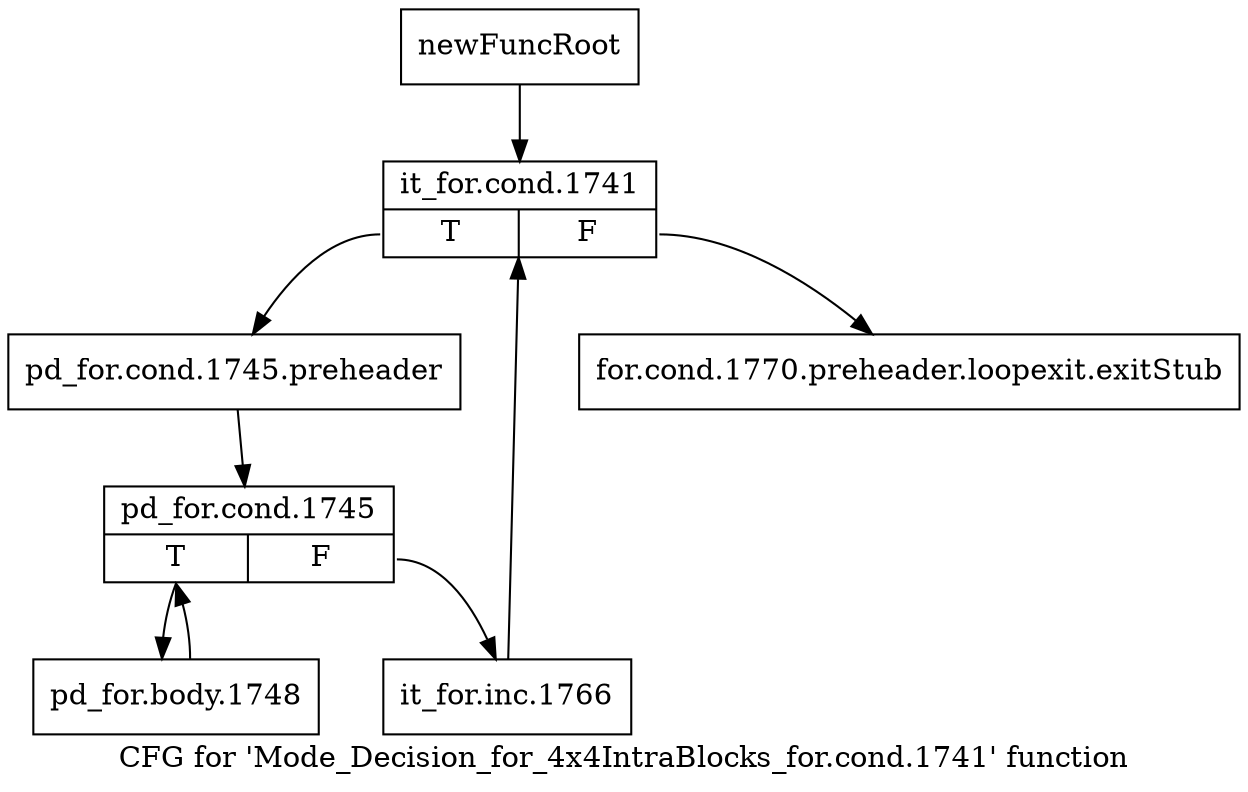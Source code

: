 digraph "CFG for 'Mode_Decision_for_4x4IntraBlocks_for.cond.1741' function" {
	label="CFG for 'Mode_Decision_for_4x4IntraBlocks_for.cond.1741' function";

	Node0x2b07530 [shape=record,label="{newFuncRoot}"];
	Node0x2b07530 -> Node0x2b075d0;
	Node0x2b07580 [shape=record,label="{for.cond.1770.preheader.loopexit.exitStub}"];
	Node0x2b075d0 [shape=record,label="{it_for.cond.1741|{<s0>T|<s1>F}}"];
	Node0x2b075d0:s0 -> Node0x2b07620;
	Node0x2b075d0:s1 -> Node0x2b07580;
	Node0x2b07620 [shape=record,label="{pd_for.cond.1745.preheader}"];
	Node0x2b07620 -> Node0x2b07670;
	Node0x2b07670 [shape=record,label="{pd_for.cond.1745|{<s0>T|<s1>F}}"];
	Node0x2b07670:s0 -> Node0x2b07710;
	Node0x2b07670:s1 -> Node0x2b076c0;
	Node0x2b076c0 [shape=record,label="{it_for.inc.1766}"];
	Node0x2b076c0 -> Node0x2b075d0;
	Node0x2b07710 [shape=record,label="{pd_for.body.1748}"];
	Node0x2b07710 -> Node0x2b07670;
}
